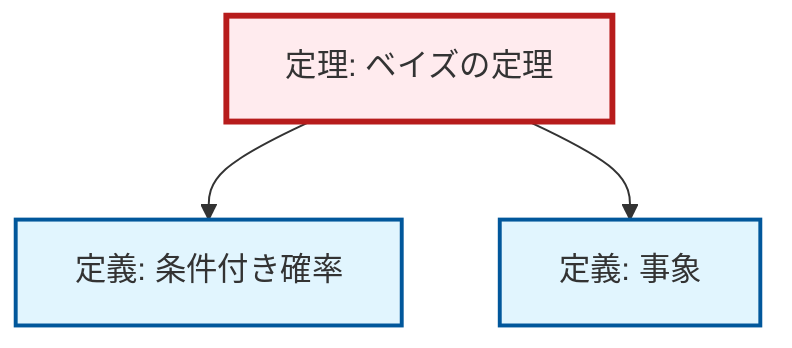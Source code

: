 graph TD
    classDef definition fill:#e1f5fe,stroke:#01579b,stroke-width:2px
    classDef theorem fill:#f3e5f5,stroke:#4a148c,stroke-width:2px
    classDef axiom fill:#fff3e0,stroke:#e65100,stroke-width:2px
    classDef example fill:#e8f5e9,stroke:#1b5e20,stroke-width:2px
    classDef current fill:#ffebee,stroke:#b71c1c,stroke-width:3px
    thm-bayes["定理: ベイズの定理"]:::theorem
    def-conditional-probability["定義: 条件付き確率"]:::definition
    def-event["定義: 事象"]:::definition
    thm-bayes --> def-conditional-probability
    thm-bayes --> def-event
    class thm-bayes current